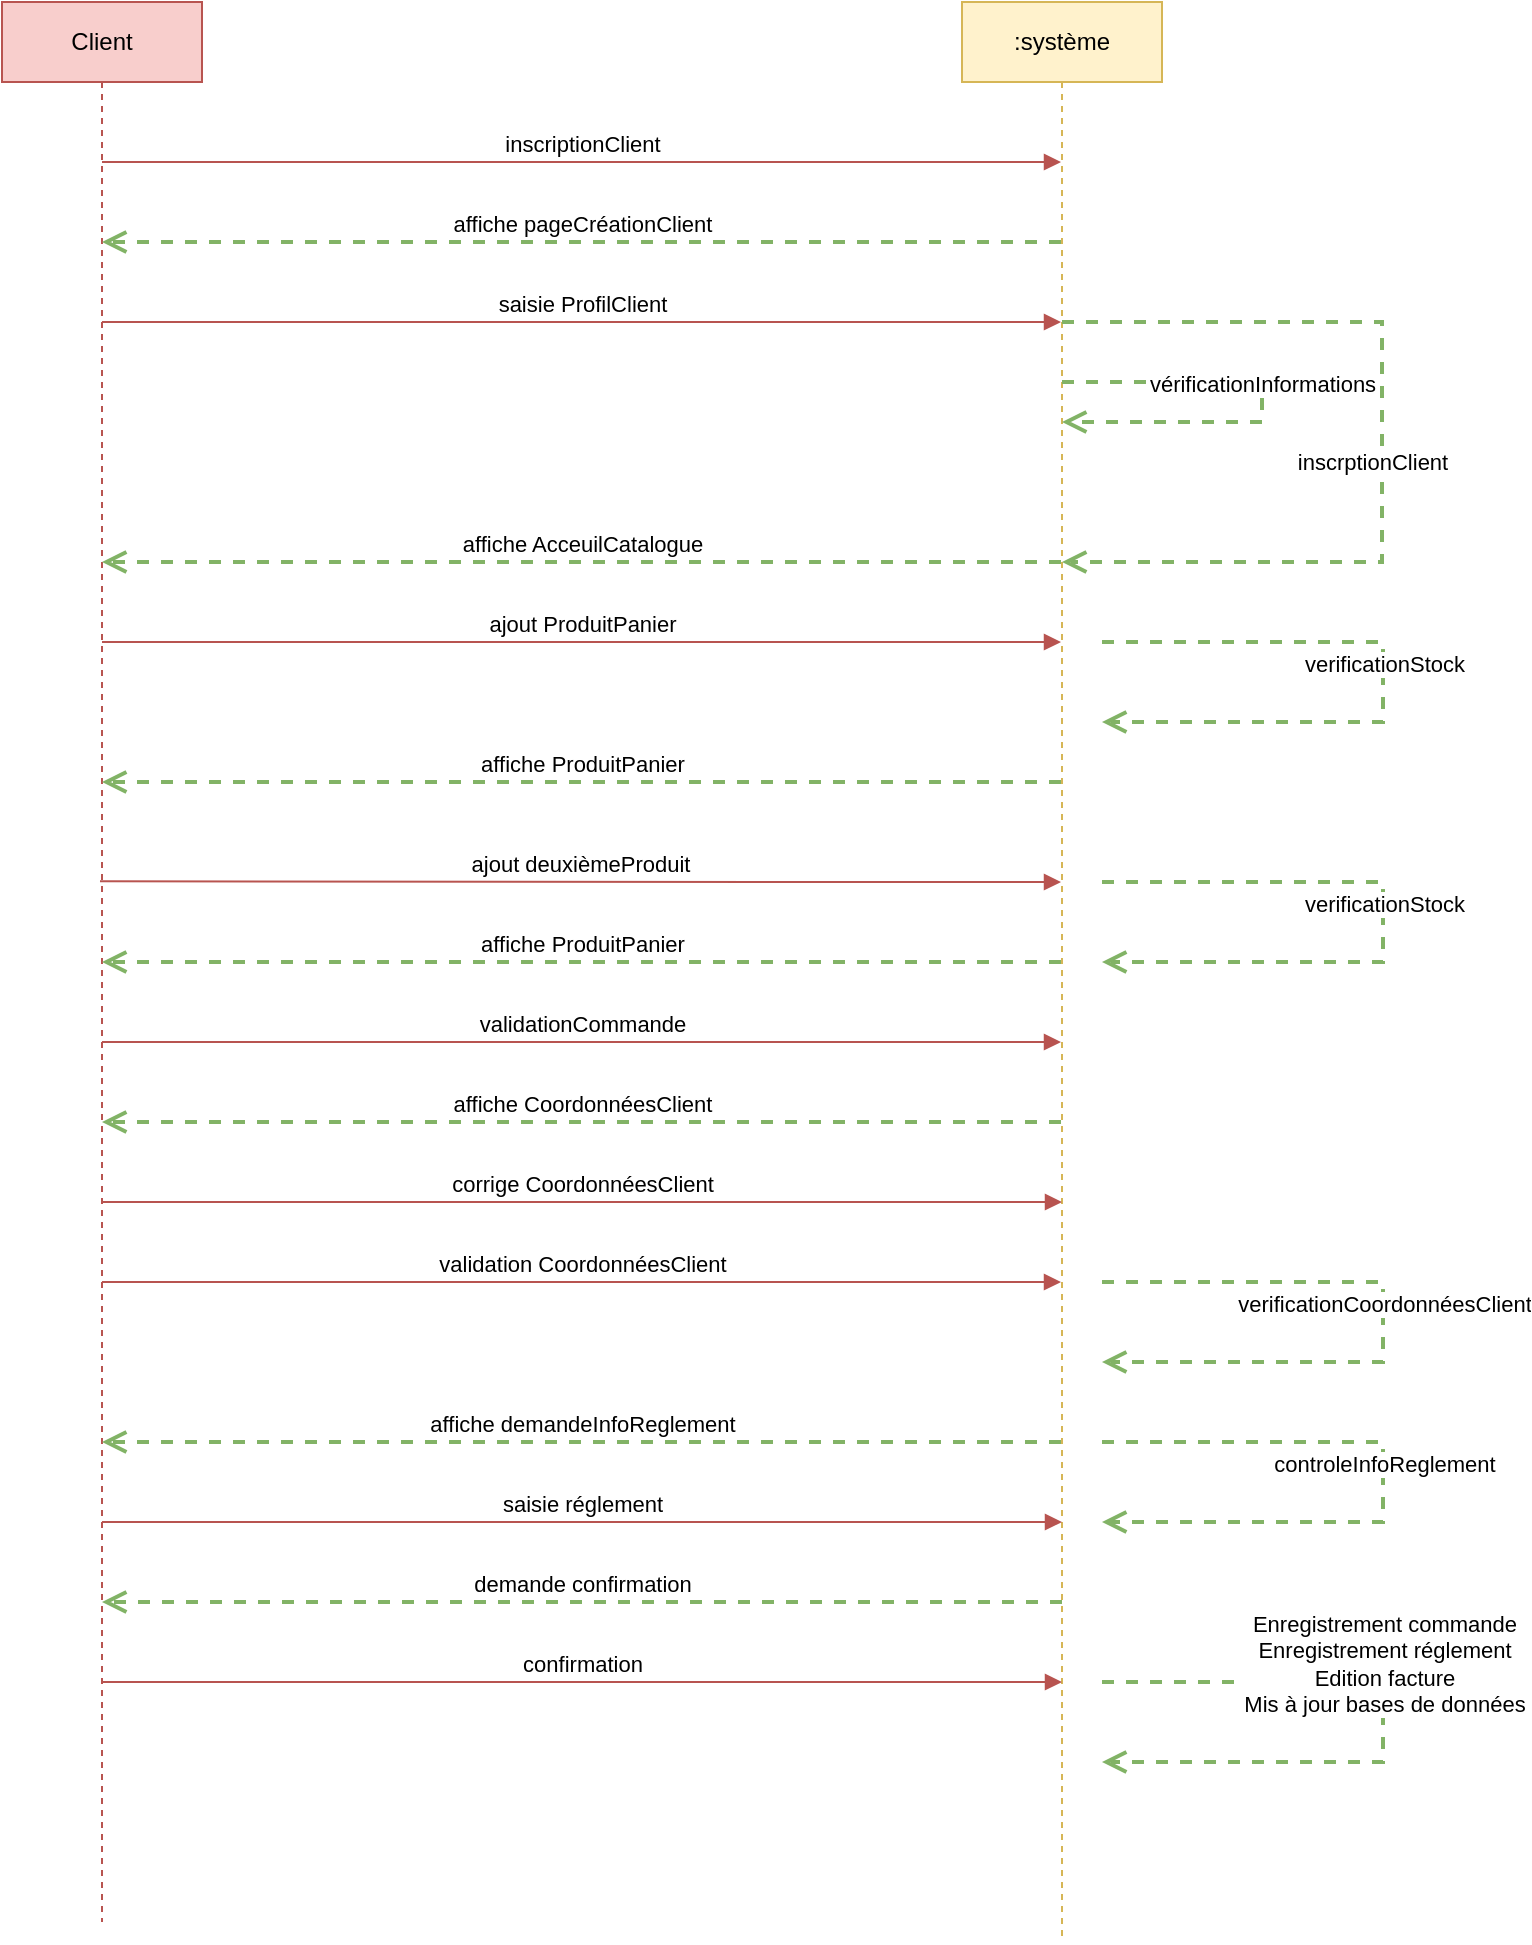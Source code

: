 <mxfile version="20.5.3" type="github">
  <diagram id="_87ruQeVr9ZTf_tSTAhy" name="Page-1">
    <mxGraphModel dx="1422" dy="820" grid="1" gridSize="10" guides="1" tooltips="1" connect="1" arrows="1" fold="1" page="1" pageScale="1" pageWidth="827" pageHeight="1169" math="0" shadow="0">
      <root>
        <mxCell id="0" />
        <mxCell id="1" parent="0" />
        <mxCell id="TYDa2ZxGHbgqTrL5NIQj-1" value="Client" style="shape=umlLifeline;perimeter=lifelinePerimeter;whiteSpace=wrap;html=1;container=1;collapsible=0;recursiveResize=0;outlineConnect=0;fillColor=#f8cecc;strokeColor=#b85450;" vertex="1" parent="1">
          <mxGeometry x="90" y="40" width="100" height="960" as="geometry" />
        </mxCell>
        <mxCell id="TYDa2ZxGHbgqTrL5NIQj-2" value=":système" style="shape=umlLifeline;perimeter=lifelinePerimeter;whiteSpace=wrap;html=1;container=1;collapsible=0;recursiveResize=0;outlineConnect=0;fillColor=#fff2cc;strokeColor=#d6b656;" vertex="1" parent="1">
          <mxGeometry x="570" y="40" width="100" height="970" as="geometry" />
        </mxCell>
        <mxCell id="TYDa2ZxGHbgqTrL5NIQj-7" value="inscriptionClient" style="html=1;verticalAlign=bottom;endArrow=block;rounded=0;fillColor=#f8cecc;strokeColor=#B85450;" edge="1" parent="1" source="TYDa2ZxGHbgqTrL5NIQj-1" target="TYDa2ZxGHbgqTrL5NIQj-2">
          <mxGeometry width="80" relative="1" as="geometry">
            <mxPoint x="370" y="330" as="sourcePoint" />
            <mxPoint x="450" y="330" as="targetPoint" />
            <Array as="points">
              <mxPoint x="460" y="120" />
            </Array>
          </mxGeometry>
        </mxCell>
        <mxCell id="TYDa2ZxGHbgqTrL5NIQj-8" value="affiche pageCréationClient" style="html=1;verticalAlign=bottom;endArrow=open;dashed=1;endSize=8;rounded=0;fillColor=#d5e8d4;strokeColor=#82b366;strokeWidth=2;" edge="1" parent="1" source="TYDa2ZxGHbgqTrL5NIQj-2" target="TYDa2ZxGHbgqTrL5NIQj-1">
          <mxGeometry relative="1" as="geometry">
            <mxPoint x="450" y="330" as="sourcePoint" />
            <mxPoint x="370" y="330" as="targetPoint" />
            <Array as="points">
              <mxPoint x="550" y="160" />
              <mxPoint x="460" y="160" />
            </Array>
          </mxGeometry>
        </mxCell>
        <mxCell id="TYDa2ZxGHbgqTrL5NIQj-9" value="saisie ProfilClient" style="html=1;verticalAlign=bottom;endArrow=block;rounded=0;fillColor=#f8cecc;strokeColor=#B85450;" edge="1" parent="1" source="TYDa2ZxGHbgqTrL5NIQj-1" target="TYDa2ZxGHbgqTrL5NIQj-2">
          <mxGeometry width="80" relative="1" as="geometry">
            <mxPoint x="370" y="330" as="sourcePoint" />
            <mxPoint x="450" y="330" as="targetPoint" />
            <Array as="points">
              <mxPoint x="470" y="200" />
            </Array>
          </mxGeometry>
        </mxCell>
        <mxCell id="TYDa2ZxGHbgqTrL5NIQj-10" value="vérificationInformations" style="html=1;verticalAlign=bottom;endArrow=open;dashed=1;endSize=8;rounded=0;fillColor=#d5e8d4;strokeColor=#82b366;strokeWidth=2;" edge="1" parent="1" source="TYDa2ZxGHbgqTrL5NIQj-2" target="TYDa2ZxGHbgqTrL5NIQj-2">
          <mxGeometry relative="1" as="geometry">
            <mxPoint x="450" y="330" as="sourcePoint" />
            <mxPoint x="730" y="290" as="targetPoint" />
            <Array as="points">
              <mxPoint x="690" y="230" />
              <mxPoint x="720" y="230" />
              <mxPoint x="720" y="250" />
              <mxPoint x="690" y="250" />
            </Array>
          </mxGeometry>
        </mxCell>
        <mxCell id="TYDa2ZxGHbgqTrL5NIQj-13" value="affiche AcceuilCatalogue" style="html=1;verticalAlign=bottom;endArrow=open;dashed=1;endSize=8;rounded=0;fillColor=#d5e8d4;strokeColor=#82b366;strokeWidth=2;" edge="1" parent="1" source="TYDa2ZxGHbgqTrL5NIQj-2" target="TYDa2ZxGHbgqTrL5NIQj-1">
          <mxGeometry relative="1" as="geometry">
            <mxPoint x="450" y="330" as="sourcePoint" />
            <mxPoint x="370" y="330" as="targetPoint" />
            <Array as="points">
              <mxPoint x="510" y="320" />
              <mxPoint x="290" y="320" />
            </Array>
          </mxGeometry>
        </mxCell>
        <mxCell id="TYDa2ZxGHbgqTrL5NIQj-16" value="ajout ProduitPanier" style="html=1;verticalAlign=bottom;endArrow=block;rounded=0;fillColor=#f8cecc;strokeColor=#B85450;" edge="1" parent="1" source="TYDa2ZxGHbgqTrL5NIQj-1" target="TYDa2ZxGHbgqTrL5NIQj-2">
          <mxGeometry width="80" relative="1" as="geometry">
            <mxPoint x="370" y="330" as="sourcePoint" />
            <mxPoint x="450" y="330" as="targetPoint" />
            <Array as="points">
              <mxPoint x="460" y="360" />
              <mxPoint x="480" y="360" />
            </Array>
          </mxGeometry>
        </mxCell>
        <mxCell id="TYDa2ZxGHbgqTrL5NIQj-17" value="affiche ProduitPanier" style="html=1;verticalAlign=bottom;endArrow=open;dashed=1;endSize=8;rounded=0;fillColor=#d5e8d4;strokeColor=#82b366;strokeWidth=2;" edge="1" parent="1" source="TYDa2ZxGHbgqTrL5NIQj-2" target="TYDa2ZxGHbgqTrL5NIQj-1">
          <mxGeometry relative="1" as="geometry">
            <mxPoint x="440" y="370" as="sourcePoint" />
            <mxPoint x="360" y="370" as="targetPoint" />
            <Array as="points">
              <mxPoint x="550" y="430" />
              <mxPoint x="400" y="430" />
              <mxPoint x="320" y="430" />
              <mxPoint x="250" y="430" />
            </Array>
          </mxGeometry>
        </mxCell>
        <mxCell id="TYDa2ZxGHbgqTrL5NIQj-18" value="&lt;div&gt;inscrptionClient&lt;/div&gt;" style="html=1;verticalAlign=bottom;endArrow=open;dashed=1;endSize=8;rounded=0;fillColor=#d5e8d4;strokeColor=#82b366;strokeWidth=2;" edge="1" parent="1" source="TYDa2ZxGHbgqTrL5NIQj-2" target="TYDa2ZxGHbgqTrL5NIQj-2">
          <mxGeometry x="0.083" y="-5" relative="1" as="geometry">
            <mxPoint x="450" y="450" as="sourcePoint" />
            <mxPoint x="760" y="460" as="targetPoint" />
            <Array as="points">
              <mxPoint x="720" y="200" />
              <mxPoint x="780" y="200" />
              <mxPoint x="780" y="240" />
              <mxPoint x="780" y="320" />
              <mxPoint x="710" y="320" />
              <mxPoint x="620" y="320" />
            </Array>
            <mxPoint as="offset" />
          </mxGeometry>
        </mxCell>
        <mxCell id="TYDa2ZxGHbgqTrL5NIQj-21" value="ajout deuxièmeProduit" style="html=1;verticalAlign=bottom;endArrow=block;rounded=0;fillColor=#f8cecc;strokeColor=#B85450;exitX=0.49;exitY=0.458;exitDx=0;exitDy=0;exitPerimeter=0;" edge="1" parent="1" source="TYDa2ZxGHbgqTrL5NIQj-1" target="TYDa2ZxGHbgqTrL5NIQj-2">
          <mxGeometry width="80" relative="1" as="geometry">
            <mxPoint x="370" y="390" as="sourcePoint" />
            <mxPoint x="450" y="390" as="targetPoint" />
            <Array as="points">
              <mxPoint x="480" y="480" />
              <mxPoint x="530" y="480" />
              <mxPoint x="570" y="480" />
            </Array>
          </mxGeometry>
        </mxCell>
        <mxCell id="TYDa2ZxGHbgqTrL5NIQj-22" value="verificationStock" style="html=1;verticalAlign=bottom;endArrow=open;dashed=1;endSize=8;rounded=0;fillColor=#d5e8d4;strokeColor=#82b366;strokeWidth=2;" edge="1" parent="1">
          <mxGeometry relative="1" as="geometry">
            <mxPoint x="640" y="480" as="sourcePoint" />
            <mxPoint x="640" y="520" as="targetPoint" />
            <Array as="points">
              <mxPoint x="720.5" y="480" />
              <mxPoint x="780.5" y="480" />
              <mxPoint x="780.5" y="520" />
            </Array>
          </mxGeometry>
        </mxCell>
        <mxCell id="TYDa2ZxGHbgqTrL5NIQj-23" value="affiche ProduitPanier" style="html=1;verticalAlign=bottom;endArrow=open;dashed=1;endSize=8;rounded=0;fillColor=#d5e8d4;strokeColor=#82b366;strokeWidth=2;" edge="1" parent="1" source="TYDa2ZxGHbgqTrL5NIQj-2" target="TYDa2ZxGHbgqTrL5NIQj-1">
          <mxGeometry relative="1" as="geometry">
            <mxPoint x="470" y="560" as="sourcePoint" />
            <mxPoint x="390" y="560" as="targetPoint" />
            <Array as="points">
              <mxPoint x="480" y="520" />
            </Array>
          </mxGeometry>
        </mxCell>
        <mxCell id="TYDa2ZxGHbgqTrL5NIQj-25" value="validationCommande" style="html=1;verticalAlign=bottom;endArrow=block;rounded=0;fillColor=#f8cecc;strokeColor=#B85450;" edge="1" parent="1" source="TYDa2ZxGHbgqTrL5NIQj-1" target="TYDa2ZxGHbgqTrL5NIQj-2">
          <mxGeometry width="80" relative="1" as="geometry">
            <mxPoint x="334" y="560" as="sourcePoint" />
            <mxPoint x="414" y="560" as="targetPoint" />
            <Array as="points">
              <mxPoint x="470" y="560" />
              <mxPoint x="520" y="560" />
              <mxPoint x="560" y="560" />
            </Array>
          </mxGeometry>
        </mxCell>
        <mxCell id="TYDa2ZxGHbgqTrL5NIQj-26" value="affiche demandeInfoReglement" style="html=1;verticalAlign=bottom;endArrow=open;dashed=1;endSize=8;rounded=0;fillColor=#d5e8d4;strokeColor=#82b366;strokeWidth=2;" edge="1" parent="1" source="TYDa2ZxGHbgqTrL5NIQj-2" target="TYDa2ZxGHbgqTrL5NIQj-1">
          <mxGeometry relative="1" as="geometry">
            <mxPoint x="450" y="600" as="sourcePoint" />
            <mxPoint x="370" y="600" as="targetPoint" />
            <Array as="points">
              <mxPoint x="600" y="760" />
              <mxPoint x="560" y="760" />
              <mxPoint x="470" y="760" />
            </Array>
          </mxGeometry>
        </mxCell>
        <mxCell id="TYDa2ZxGHbgqTrL5NIQj-28" value="saisie réglement" style="html=1;verticalAlign=bottom;endArrow=block;rounded=0;fillColor=#f8cecc;strokeColor=#B85450;" edge="1" parent="1">
          <mxGeometry width="80" relative="1" as="geometry">
            <mxPoint x="140" y="800" as="sourcePoint" />
            <mxPoint x="620" y="800" as="targetPoint" />
            <Array as="points">
              <mxPoint x="490.5" y="800" />
            </Array>
          </mxGeometry>
        </mxCell>
        <mxCell id="TYDa2ZxGHbgqTrL5NIQj-31" value="confirmation" style="html=1;verticalAlign=bottom;endArrow=block;rounded=0;fillColor=#f8cecc;strokeColor=#B85450;" edge="1" parent="1">
          <mxGeometry width="80" relative="1" as="geometry">
            <mxPoint x="140" y="880" as="sourcePoint" />
            <mxPoint x="620" y="880" as="targetPoint" />
            <Array as="points">
              <mxPoint x="490.5" y="880" />
            </Array>
          </mxGeometry>
        </mxCell>
        <mxCell id="TYDa2ZxGHbgqTrL5NIQj-32" value="controleInfoReglement" style="html=1;verticalAlign=bottom;endArrow=open;dashed=1;endSize=8;rounded=0;fillColor=#d5e8d4;strokeColor=#82b366;strokeWidth=2;" edge="1" parent="1">
          <mxGeometry relative="1" as="geometry">
            <mxPoint x="640" y="760" as="sourcePoint" />
            <mxPoint x="640" y="800" as="targetPoint" />
            <Array as="points">
              <mxPoint x="720.5" y="760" />
              <mxPoint x="780.5" y="760" />
              <mxPoint x="780.5" y="800" />
            </Array>
          </mxGeometry>
        </mxCell>
        <mxCell id="TYDa2ZxGHbgqTrL5NIQj-34" value="affiche CoordonnéesClient" style="html=1;verticalAlign=bottom;endArrow=open;dashed=1;endSize=8;rounded=0;strokeColor=#82B366;strokeWidth=2;fillColor=#d5e8d4;" edge="1" parent="1" source="TYDa2ZxGHbgqTrL5NIQj-2" target="TYDa2ZxGHbgqTrL5NIQj-1">
          <mxGeometry relative="1" as="geometry">
            <mxPoint x="440" y="600" as="sourcePoint" />
            <mxPoint x="360" y="600" as="targetPoint" />
            <Array as="points">
              <mxPoint x="480" y="600" />
            </Array>
          </mxGeometry>
        </mxCell>
        <mxCell id="TYDa2ZxGHbgqTrL5NIQj-35" value="corrige CoordonnéesClient" style="html=1;verticalAlign=bottom;endArrow=block;rounded=0;fillColor=#f8cecc;strokeColor=#B85450;" edge="1" parent="1">
          <mxGeometry width="80" relative="1" as="geometry">
            <mxPoint x="140" y="640" as="sourcePoint" />
            <mxPoint x="620" y="640" as="targetPoint" />
            <Array as="points">
              <mxPoint x="470.5" y="640" />
              <mxPoint x="520.5" y="640" />
              <mxPoint x="560.5" y="640" />
            </Array>
          </mxGeometry>
        </mxCell>
        <mxCell id="TYDa2ZxGHbgqTrL5NIQj-30" value="demande confirmation" style="html=1;verticalAlign=bottom;endArrow=open;dashed=1;endSize=8;rounded=0;fillColor=#d5e8d4;strokeColor=#82b366;strokeWidth=2;" edge="1" parent="1">
          <mxGeometry relative="1" as="geometry">
            <mxPoint x="620" y="840" as="sourcePoint" />
            <mxPoint x="140" y="840" as="targetPoint" />
            <Array as="points">
              <mxPoint x="480.5" y="840" />
            </Array>
          </mxGeometry>
        </mxCell>
        <mxCell id="TYDa2ZxGHbgqTrL5NIQj-37" value="verificationCoordonnéesClient" style="html=1;verticalAlign=bottom;endArrow=open;dashed=1;endSize=8;rounded=0;fillColor=#d5e8d4;strokeColor=#82b366;strokeWidth=2;" edge="1" parent="1">
          <mxGeometry relative="1" as="geometry">
            <mxPoint x="640" y="680" as="sourcePoint" />
            <mxPoint x="640" y="720" as="targetPoint" />
            <Array as="points">
              <mxPoint x="720.5" y="680" />
              <mxPoint x="780.5" y="680" />
              <mxPoint x="780.5" y="720" />
              <mxPoint x="710.5" y="720" />
            </Array>
          </mxGeometry>
        </mxCell>
        <mxCell id="TYDa2ZxGHbgqTrL5NIQj-38" value="validation CoordonnéesClient" style="html=1;verticalAlign=bottom;endArrow=block;rounded=0;strokeColor=#b85450;strokeWidth=1;fillColor=#f8cecc;" edge="1" parent="1" source="TYDa2ZxGHbgqTrL5NIQj-1" target="TYDa2ZxGHbgqTrL5NIQj-2">
          <mxGeometry width="80" relative="1" as="geometry">
            <mxPoint x="370" y="750" as="sourcePoint" />
            <mxPoint x="450" y="750" as="targetPoint" />
            <Array as="points">
              <mxPoint x="250" y="680" />
              <mxPoint x="510" y="680" />
              <mxPoint x="550" y="680" />
              <mxPoint x="580" y="680" />
            </Array>
          </mxGeometry>
        </mxCell>
        <mxCell id="TYDa2ZxGHbgqTrL5NIQj-33" value="&lt;div&gt;Enregistrement commande&lt;/div&gt;&lt;div&gt;Enregistrement réglement&lt;/div&gt;&lt;div&gt;Edition facture&lt;/div&gt;&lt;div&gt;Mis à jour bases de données&lt;br&gt;&lt;/div&gt;" style="html=1;verticalAlign=bottom;endArrow=open;dashed=1;endSize=8;rounded=0;fillColor=#d5e8d4;strokeColor=#82b366;strokeWidth=2;" edge="1" parent="1">
          <mxGeometry relative="1" as="geometry">
            <mxPoint x="640" y="880" as="sourcePoint" />
            <mxPoint x="640" y="920" as="targetPoint" />
            <Array as="points">
              <mxPoint x="720.5" y="880" />
              <mxPoint x="780.5" y="880" />
              <mxPoint x="780.5" y="920" />
            </Array>
          </mxGeometry>
        </mxCell>
        <mxCell id="TYDa2ZxGHbgqTrL5NIQj-39" value="verificationStock" style="html=1;verticalAlign=bottom;endArrow=open;dashed=1;endSize=8;rounded=0;fillColor=#d5e8d4;strokeColor=#82b366;strokeWidth=2;" edge="1" parent="1">
          <mxGeometry relative="1" as="geometry">
            <mxPoint x="640" y="360" as="sourcePoint" />
            <mxPoint x="640" y="400" as="targetPoint" />
            <Array as="points">
              <mxPoint x="720.5" y="360" />
              <mxPoint x="780.5" y="360" />
              <mxPoint x="780.5" y="400" />
            </Array>
          </mxGeometry>
        </mxCell>
      </root>
    </mxGraphModel>
  </diagram>
</mxfile>
